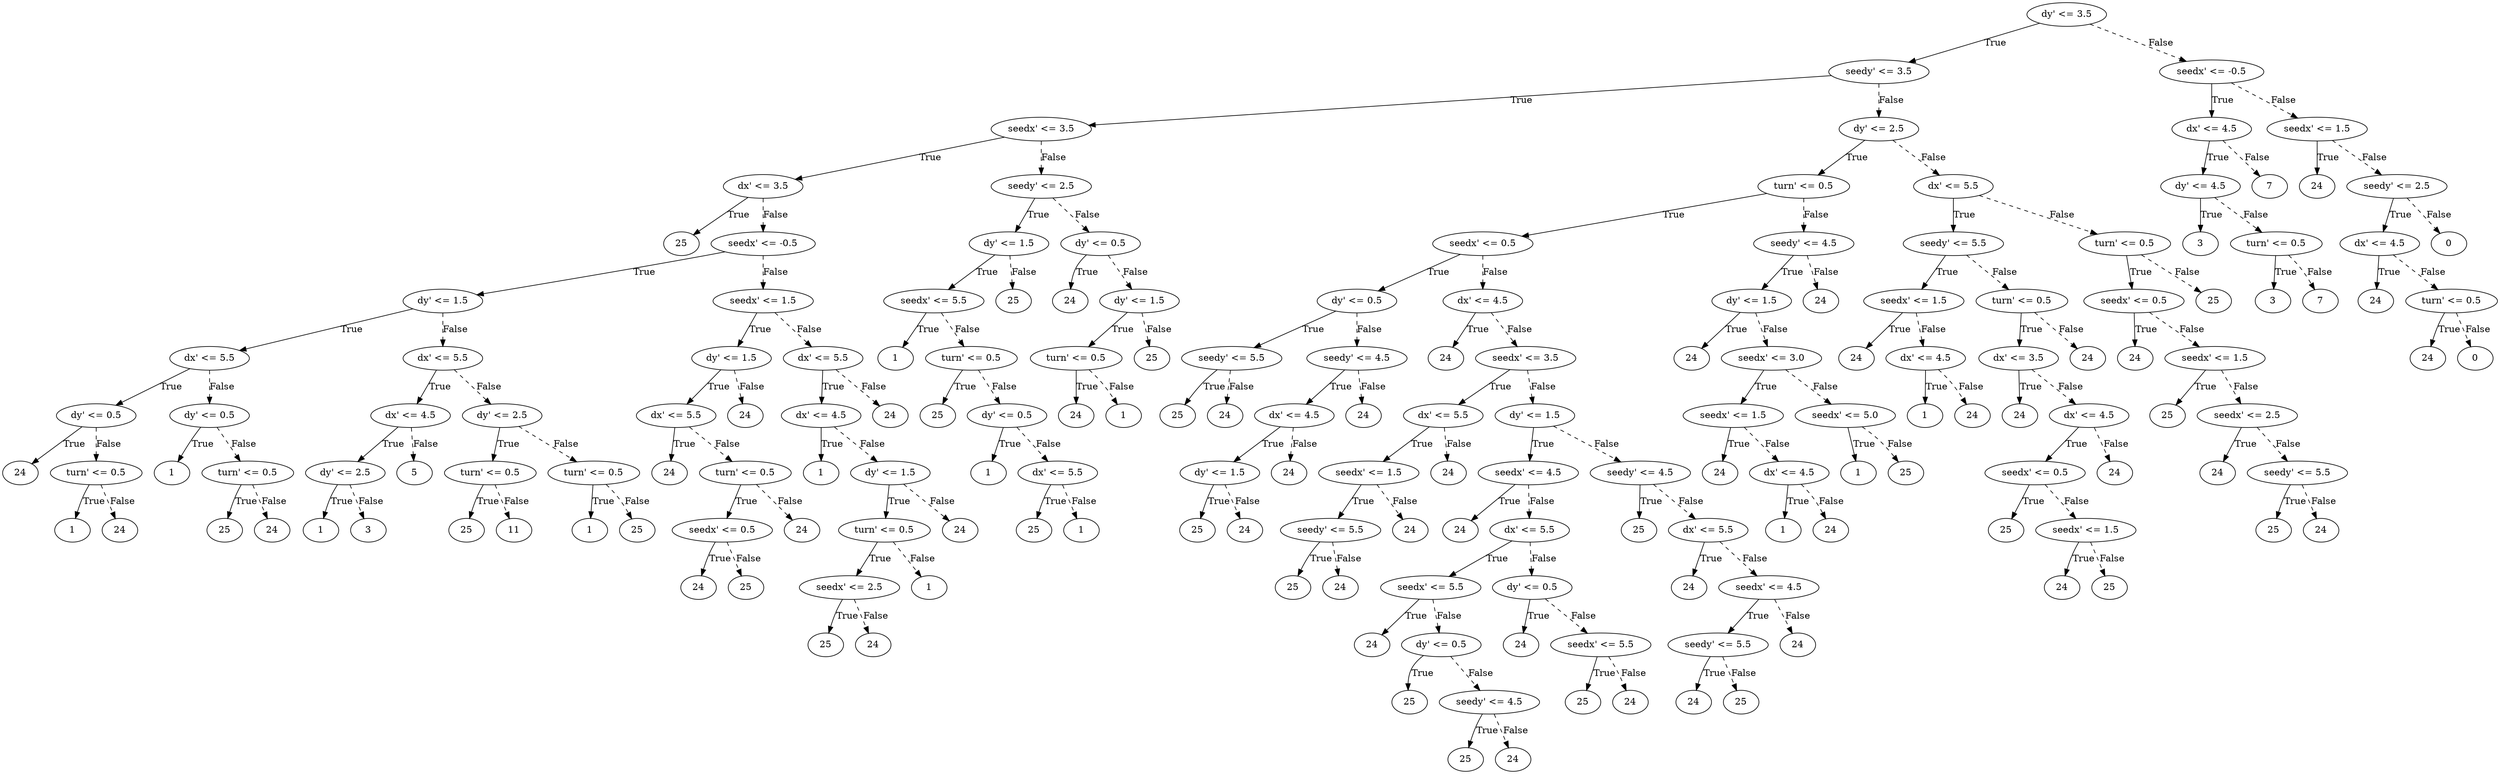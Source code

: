 digraph {
0 [label="dy' <= 3.5"];
1 [label="seedy' <= 3.5"];
2 [label="seedx' <= 3.5"];
3 [label="dx' <= 3.5"];
4 [label="25"];
3 -> 4 [label="True"];
5 [label="seedx' <= -0.5"];
6 [label="dy' <= 1.5"];
7 [label="dx' <= 5.5"];
8 [label="dy' <= 0.5"];
9 [label="24"];
8 -> 9 [label="True"];
10 [label="turn' <= 0.5"];
11 [label="1"];
10 -> 11 [label="True"];
12 [label="24"];
10 -> 12 [style="dashed", label="False"];
8 -> 10 [style="dashed", label="False"];
7 -> 8 [label="True"];
13 [label="dy' <= 0.5"];
14 [label="1"];
13 -> 14 [label="True"];
15 [label="turn' <= 0.5"];
16 [label="25"];
15 -> 16 [label="True"];
17 [label="24"];
15 -> 17 [style="dashed", label="False"];
13 -> 15 [style="dashed", label="False"];
7 -> 13 [style="dashed", label="False"];
6 -> 7 [label="True"];
18 [label="dx' <= 5.5"];
19 [label="dx' <= 4.5"];
20 [label="dy' <= 2.5"];
21 [label="1"];
20 -> 21 [label="True"];
22 [label="3"];
20 -> 22 [style="dashed", label="False"];
19 -> 20 [label="True"];
23 [label="5"];
19 -> 23 [style="dashed", label="False"];
18 -> 19 [label="True"];
24 [label="dy' <= 2.5"];
25 [label="turn' <= 0.5"];
26 [label="25"];
25 -> 26 [label="True"];
27 [label="11"];
25 -> 27 [style="dashed", label="False"];
24 -> 25 [label="True"];
28 [label="turn' <= 0.5"];
29 [label="1"];
28 -> 29 [label="True"];
30 [label="25"];
28 -> 30 [style="dashed", label="False"];
24 -> 28 [style="dashed", label="False"];
18 -> 24 [style="dashed", label="False"];
6 -> 18 [style="dashed", label="False"];
5 -> 6 [label="True"];
31 [label="seedx' <= 1.5"];
32 [label="dy' <= 1.5"];
33 [label="dx' <= 5.5"];
34 [label="24"];
33 -> 34 [label="True"];
35 [label="turn' <= 0.5"];
36 [label="seedx' <= 0.5"];
37 [label="24"];
36 -> 37 [label="True"];
38 [label="25"];
36 -> 38 [style="dashed", label="False"];
35 -> 36 [label="True"];
39 [label="24"];
35 -> 39 [style="dashed", label="False"];
33 -> 35 [style="dashed", label="False"];
32 -> 33 [label="True"];
40 [label="24"];
32 -> 40 [style="dashed", label="False"];
31 -> 32 [label="True"];
41 [label="dx' <= 5.5"];
42 [label="dx' <= 4.5"];
43 [label="1"];
42 -> 43 [label="True"];
44 [label="dy' <= 1.5"];
45 [label="turn' <= 0.5"];
46 [label="seedx' <= 2.5"];
47 [label="25"];
46 -> 47 [label="True"];
48 [label="24"];
46 -> 48 [style="dashed", label="False"];
45 -> 46 [label="True"];
49 [label="1"];
45 -> 49 [style="dashed", label="False"];
44 -> 45 [label="True"];
50 [label="24"];
44 -> 50 [style="dashed", label="False"];
42 -> 44 [style="dashed", label="False"];
41 -> 42 [label="True"];
51 [label="24"];
41 -> 51 [style="dashed", label="False"];
31 -> 41 [style="dashed", label="False"];
5 -> 31 [style="dashed", label="False"];
3 -> 5 [style="dashed", label="False"];
2 -> 3 [label="True"];
52 [label="seedy' <= 2.5"];
53 [label="dy' <= 1.5"];
54 [label="seedx' <= 5.5"];
55 [label="1"];
54 -> 55 [label="True"];
56 [label="turn' <= 0.5"];
57 [label="25"];
56 -> 57 [label="True"];
58 [label="dy' <= 0.5"];
59 [label="1"];
58 -> 59 [label="True"];
60 [label="dx' <= 5.5"];
61 [label="25"];
60 -> 61 [label="True"];
62 [label="1"];
60 -> 62 [style="dashed", label="False"];
58 -> 60 [style="dashed", label="False"];
56 -> 58 [style="dashed", label="False"];
54 -> 56 [style="dashed", label="False"];
53 -> 54 [label="True"];
63 [label="25"];
53 -> 63 [style="dashed", label="False"];
52 -> 53 [label="True"];
64 [label="dy' <= 0.5"];
65 [label="24"];
64 -> 65 [label="True"];
66 [label="dy' <= 1.5"];
67 [label="turn' <= 0.5"];
68 [label="24"];
67 -> 68 [label="True"];
69 [label="1"];
67 -> 69 [style="dashed", label="False"];
66 -> 67 [label="True"];
70 [label="25"];
66 -> 70 [style="dashed", label="False"];
64 -> 66 [style="dashed", label="False"];
52 -> 64 [style="dashed", label="False"];
2 -> 52 [style="dashed", label="False"];
1 -> 2 [label="True"];
71 [label="dy' <= 2.5"];
72 [label="turn' <= 0.5"];
73 [label="seedx' <= 0.5"];
74 [label="dy' <= 0.5"];
75 [label="seedy' <= 5.5"];
76 [label="25"];
75 -> 76 [label="True"];
77 [label="24"];
75 -> 77 [style="dashed", label="False"];
74 -> 75 [label="True"];
78 [label="seedy' <= 4.5"];
79 [label="dx' <= 4.5"];
80 [label="dy' <= 1.5"];
81 [label="25"];
80 -> 81 [label="True"];
82 [label="24"];
80 -> 82 [style="dashed", label="False"];
79 -> 80 [label="True"];
83 [label="24"];
79 -> 83 [style="dashed", label="False"];
78 -> 79 [label="True"];
84 [label="24"];
78 -> 84 [style="dashed", label="False"];
74 -> 78 [style="dashed", label="False"];
73 -> 74 [label="True"];
85 [label="dx' <= 4.5"];
86 [label="24"];
85 -> 86 [label="True"];
87 [label="seedx' <= 3.5"];
88 [label="dx' <= 5.5"];
89 [label="seedx' <= 1.5"];
90 [label="seedy' <= 5.5"];
91 [label="25"];
90 -> 91 [label="True"];
92 [label="24"];
90 -> 92 [style="dashed", label="False"];
89 -> 90 [label="True"];
93 [label="24"];
89 -> 93 [style="dashed", label="False"];
88 -> 89 [label="True"];
94 [label="24"];
88 -> 94 [style="dashed", label="False"];
87 -> 88 [label="True"];
95 [label="dy' <= 1.5"];
96 [label="seedx' <= 4.5"];
97 [label="24"];
96 -> 97 [label="True"];
98 [label="dx' <= 5.5"];
99 [label="seedx' <= 5.5"];
100 [label="24"];
99 -> 100 [label="True"];
101 [label="dy' <= 0.5"];
102 [label="25"];
101 -> 102 [label="True"];
103 [label="seedy' <= 4.5"];
104 [label="25"];
103 -> 104 [label="True"];
105 [label="24"];
103 -> 105 [style="dashed", label="False"];
101 -> 103 [style="dashed", label="False"];
99 -> 101 [style="dashed", label="False"];
98 -> 99 [label="True"];
106 [label="dy' <= 0.5"];
107 [label="24"];
106 -> 107 [label="True"];
108 [label="seedx' <= 5.5"];
109 [label="25"];
108 -> 109 [label="True"];
110 [label="24"];
108 -> 110 [style="dashed", label="False"];
106 -> 108 [style="dashed", label="False"];
98 -> 106 [style="dashed", label="False"];
96 -> 98 [style="dashed", label="False"];
95 -> 96 [label="True"];
111 [label="seedy' <= 4.5"];
112 [label="25"];
111 -> 112 [label="True"];
113 [label="dx' <= 5.5"];
114 [label="24"];
113 -> 114 [label="True"];
115 [label="seedx' <= 4.5"];
116 [label="seedy' <= 5.5"];
117 [label="24"];
116 -> 117 [label="True"];
118 [label="25"];
116 -> 118 [style="dashed", label="False"];
115 -> 116 [label="True"];
119 [label="24"];
115 -> 119 [style="dashed", label="False"];
113 -> 115 [style="dashed", label="False"];
111 -> 113 [style="dashed", label="False"];
95 -> 111 [style="dashed", label="False"];
87 -> 95 [style="dashed", label="False"];
85 -> 87 [style="dashed", label="False"];
73 -> 85 [style="dashed", label="False"];
72 -> 73 [label="True"];
120 [label="seedy' <= 4.5"];
121 [label="dy' <= 1.5"];
122 [label="24"];
121 -> 122 [label="True"];
123 [label="seedx' <= 3.0"];
124 [label="seedx' <= 1.5"];
125 [label="24"];
124 -> 125 [label="True"];
126 [label="dx' <= 4.5"];
127 [label="1"];
126 -> 127 [label="True"];
128 [label="24"];
126 -> 128 [style="dashed", label="False"];
124 -> 126 [style="dashed", label="False"];
123 -> 124 [label="True"];
129 [label="seedx' <= 5.0"];
130 [label="1"];
129 -> 130 [label="True"];
131 [label="25"];
129 -> 131 [style="dashed", label="False"];
123 -> 129 [style="dashed", label="False"];
121 -> 123 [style="dashed", label="False"];
120 -> 121 [label="True"];
132 [label="24"];
120 -> 132 [style="dashed", label="False"];
72 -> 120 [style="dashed", label="False"];
71 -> 72 [label="True"];
133 [label="dx' <= 5.5"];
134 [label="seedy' <= 5.5"];
135 [label="seedx' <= 1.5"];
136 [label="24"];
135 -> 136 [label="True"];
137 [label="dx' <= 4.5"];
138 [label="1"];
137 -> 138 [label="True"];
139 [label="24"];
137 -> 139 [style="dashed", label="False"];
135 -> 137 [style="dashed", label="False"];
134 -> 135 [label="True"];
140 [label="turn' <= 0.5"];
141 [label="dx' <= 3.5"];
142 [label="24"];
141 -> 142 [label="True"];
143 [label="dx' <= 4.5"];
144 [label="seedx' <= 0.5"];
145 [label="25"];
144 -> 145 [label="True"];
146 [label="seedx' <= 1.5"];
147 [label="24"];
146 -> 147 [label="True"];
148 [label="25"];
146 -> 148 [style="dashed", label="False"];
144 -> 146 [style="dashed", label="False"];
143 -> 144 [label="True"];
149 [label="24"];
143 -> 149 [style="dashed", label="False"];
141 -> 143 [style="dashed", label="False"];
140 -> 141 [label="True"];
150 [label="24"];
140 -> 150 [style="dashed", label="False"];
134 -> 140 [style="dashed", label="False"];
133 -> 134 [label="True"];
151 [label="turn' <= 0.5"];
152 [label="seedx' <= 0.5"];
153 [label="24"];
152 -> 153 [label="True"];
154 [label="seedx' <= 1.5"];
155 [label="25"];
154 -> 155 [label="True"];
156 [label="seedx' <= 2.5"];
157 [label="24"];
156 -> 157 [label="True"];
158 [label="seedy' <= 5.5"];
159 [label="25"];
158 -> 159 [label="True"];
160 [label="24"];
158 -> 160 [style="dashed", label="False"];
156 -> 158 [style="dashed", label="False"];
154 -> 156 [style="dashed", label="False"];
152 -> 154 [style="dashed", label="False"];
151 -> 152 [label="True"];
161 [label="25"];
151 -> 161 [style="dashed", label="False"];
133 -> 151 [style="dashed", label="False"];
71 -> 133 [style="dashed", label="False"];
1 -> 71 [style="dashed", label="False"];
0 -> 1 [label="True"];
162 [label="seedx' <= -0.5"];
163 [label="dx' <= 4.5"];
164 [label="dy' <= 4.5"];
165 [label="3"];
164 -> 165 [label="True"];
166 [label="turn' <= 0.5"];
167 [label="3"];
166 -> 167 [label="True"];
168 [label="7"];
166 -> 168 [style="dashed", label="False"];
164 -> 166 [style="dashed", label="False"];
163 -> 164 [label="True"];
169 [label="7"];
163 -> 169 [style="dashed", label="False"];
162 -> 163 [label="True"];
170 [label="seedx' <= 1.5"];
171 [label="24"];
170 -> 171 [label="True"];
172 [label="seedy' <= 2.5"];
173 [label="dx' <= 4.5"];
174 [label="24"];
173 -> 174 [label="True"];
175 [label="turn' <= 0.5"];
176 [label="24"];
175 -> 176 [label="True"];
177 [label="0"];
175 -> 177 [style="dashed", label="False"];
173 -> 175 [style="dashed", label="False"];
172 -> 173 [label="True"];
178 [label="0"];
172 -> 178 [style="dashed", label="False"];
170 -> 172 [style="dashed", label="False"];
162 -> 170 [style="dashed", label="False"];
0 -> 162 [style="dashed", label="False"];

}